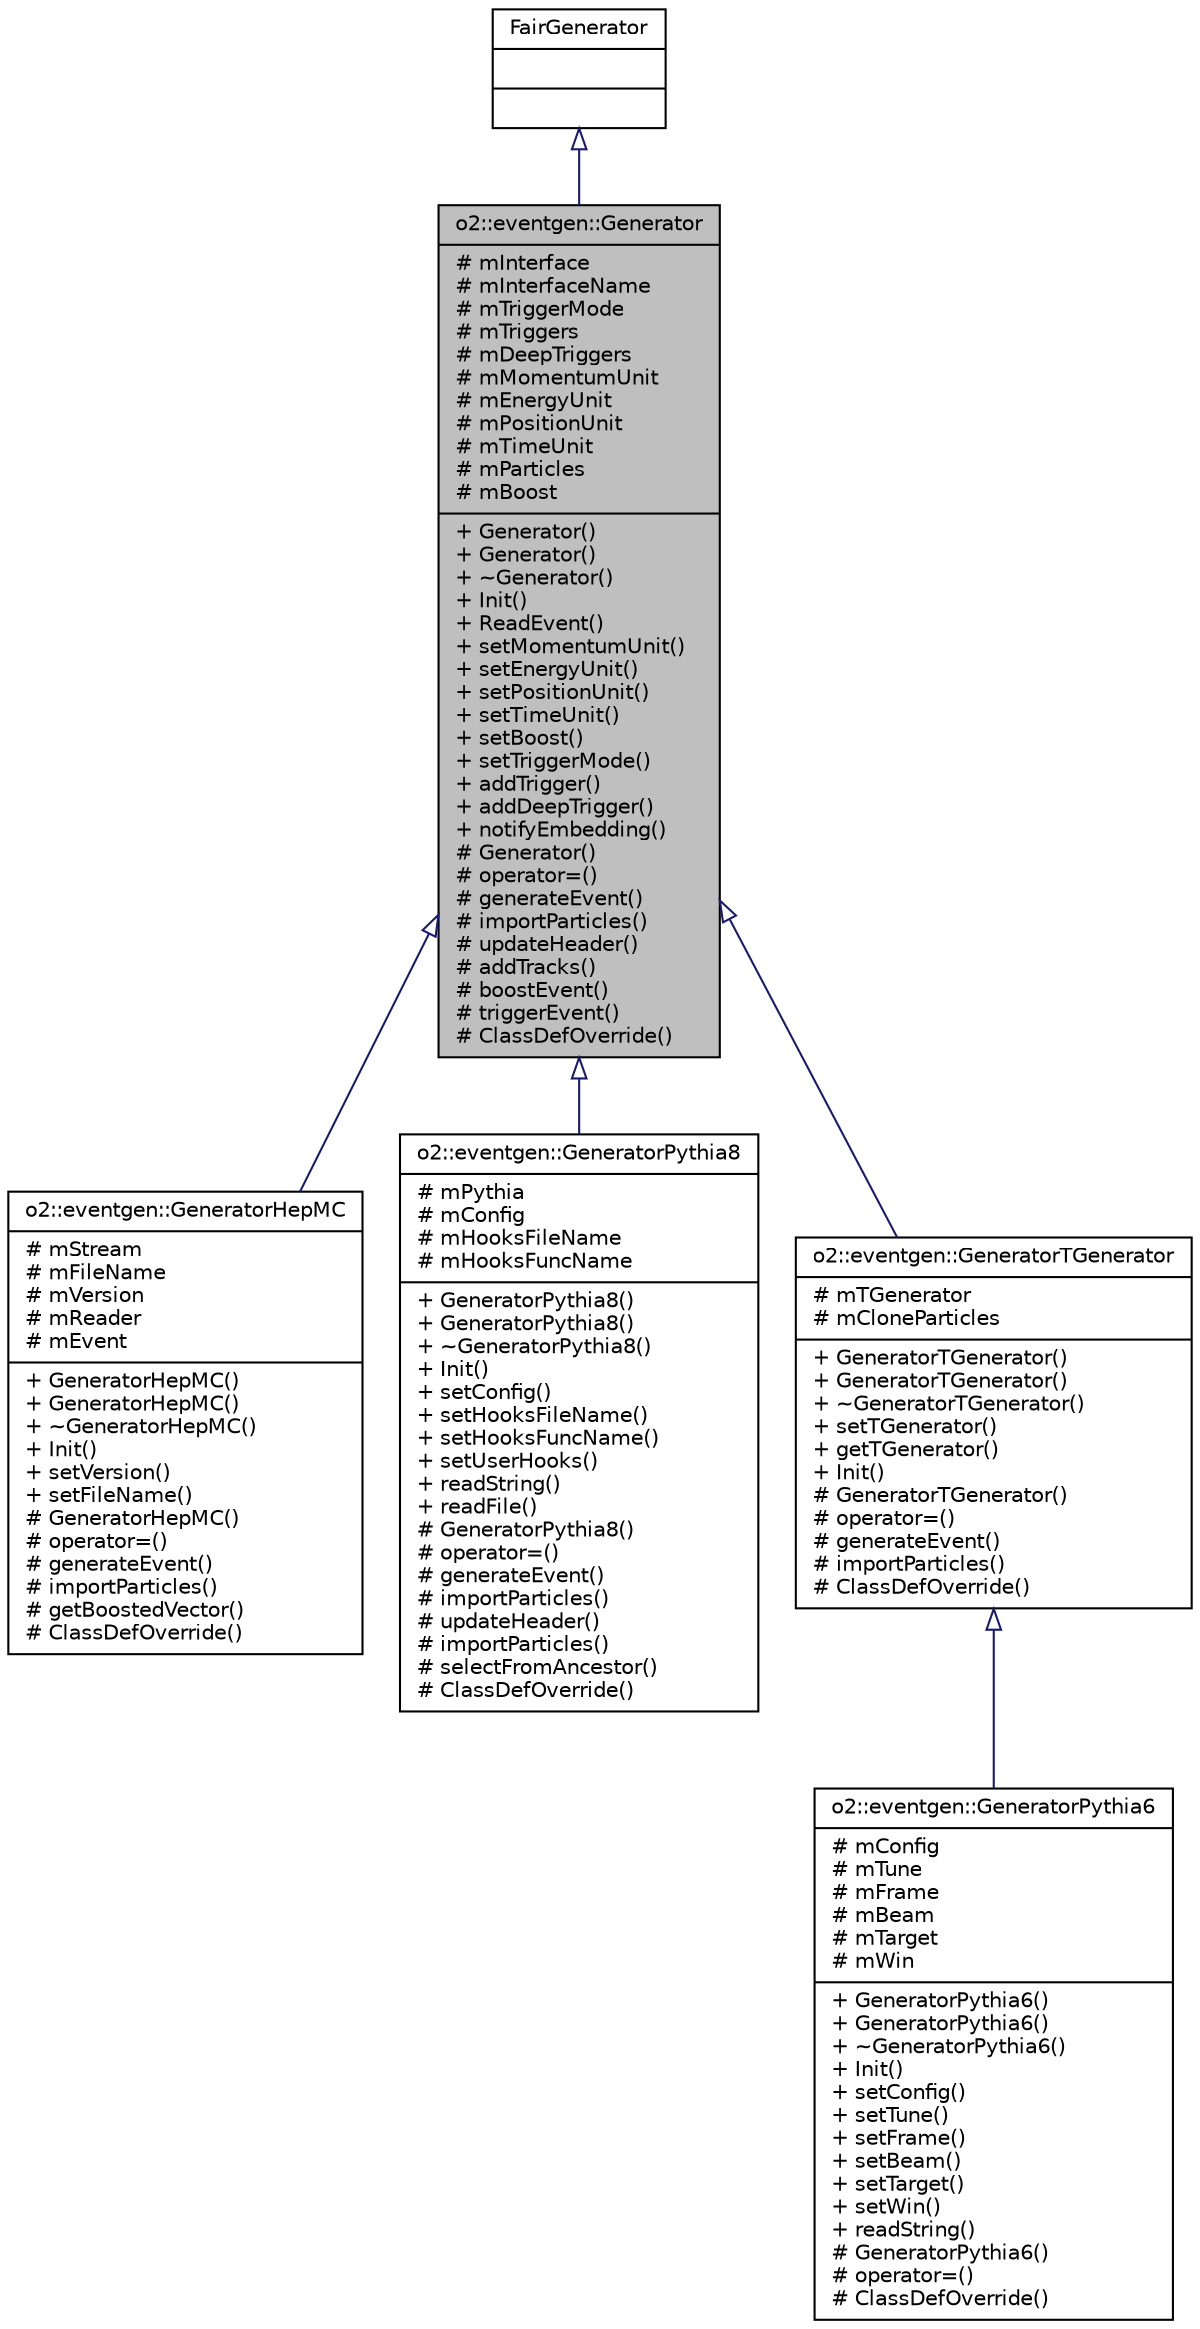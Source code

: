 digraph "o2::eventgen::Generator"
{
 // INTERACTIVE_SVG=YES
  bgcolor="transparent";
  edge [fontname="Helvetica",fontsize="10",labelfontname="Helvetica",labelfontsize="10"];
  node [fontname="Helvetica",fontsize="10",shape=record];
  Node0 [label="{o2::eventgen::Generator\n|# mInterface\l# mInterfaceName\l# mTriggerMode\l# mTriggers\l# mDeepTriggers\l# mMomentumUnit\l# mEnergyUnit\l# mPositionUnit\l# mTimeUnit\l# mParticles\l# mBoost\l|+ Generator()\l+ Generator()\l+ ~Generator()\l+ Init()\l+ ReadEvent()\l+ setMomentumUnit()\l+ setEnergyUnit()\l+ setPositionUnit()\l+ setTimeUnit()\l+ setBoost()\l+ setTriggerMode()\l+ addTrigger()\l+ addDeepTrigger()\l+ notifyEmbedding()\l# Generator()\l# operator=()\l# generateEvent()\l# importParticles()\l# updateHeader()\l# addTracks()\l# boostEvent()\l# triggerEvent()\l# ClassDefOverride()\l}",height=0.2,width=0.4,color="black", fillcolor="grey75", style="filled", fontcolor="black"];
  Node1 -> Node0 [dir="back",color="midnightblue",fontsize="10",style="solid",arrowtail="onormal",fontname="Helvetica"];
  Node1 [label="{FairGenerator\n||}",height=0.2,width=0.4,color="black",URL="$df/d40/classFairGenerator.html"];
  Node0 -> Node2 [dir="back",color="midnightblue",fontsize="10",style="solid",arrowtail="onormal",fontname="Helvetica"];
  Node2 [label="{o2::eventgen::GeneratorHepMC\n|# mStream\l# mFileName\l# mVersion\l# mReader\l# mEvent\l|+ GeneratorHepMC()\l+ GeneratorHepMC()\l+ ~GeneratorHepMC()\l+ Init()\l+ setVersion()\l+ setFileName()\l# GeneratorHepMC()\l# operator=()\l# generateEvent()\l# importParticles()\l# getBoostedVector()\l# ClassDefOverride()\l}",height=0.2,width=0.4,color="black",URL="$d4/d2f/classo2_1_1eventgen_1_1GeneratorHepMC.html"];
  Node0 -> Node3 [dir="back",color="midnightblue",fontsize="10",style="solid",arrowtail="onormal",fontname="Helvetica"];
  Node3 [label="{o2::eventgen::GeneratorPythia8\n|# mPythia\l# mConfig\l# mHooksFileName\l# mHooksFuncName\l|+ GeneratorPythia8()\l+ GeneratorPythia8()\l+ ~GeneratorPythia8()\l+ Init()\l+ setConfig()\l+ setHooksFileName()\l+ setHooksFuncName()\l+ setUserHooks()\l+ readString()\l+ readFile()\l# GeneratorPythia8()\l# operator=()\l# generateEvent()\l# importParticles()\l# updateHeader()\l# importParticles()\l# selectFromAncestor()\l# ClassDefOverride()\l}",height=0.2,width=0.4,color="black",URL="$d7/dce/classo2_1_1eventgen_1_1GeneratorPythia8.html"];
  Node0 -> Node4 [dir="back",color="midnightblue",fontsize="10",style="solid",arrowtail="onormal",fontname="Helvetica"];
  Node4 [label="{o2::eventgen::GeneratorTGenerator\n|# mTGenerator\l# mCloneParticles\l|+ GeneratorTGenerator()\l+ GeneratorTGenerator()\l+ ~GeneratorTGenerator()\l+ setTGenerator()\l+ getTGenerator()\l+ Init()\l# GeneratorTGenerator()\l# operator=()\l# generateEvent()\l# importParticles()\l# ClassDefOverride()\l}",height=0.2,width=0.4,color="black",URL="$d2/d82/classo2_1_1eventgen_1_1GeneratorTGenerator.html"];
  Node4 -> Node5 [dir="back",color="midnightblue",fontsize="10",style="solid",arrowtail="onormal",fontname="Helvetica"];
  Node5 [label="{o2::eventgen::GeneratorPythia6\n|# mConfig\l# mTune\l# mFrame\l# mBeam\l# mTarget\l# mWin\l|+ GeneratorPythia6()\l+ GeneratorPythia6()\l+ ~GeneratorPythia6()\l+ Init()\l+ setConfig()\l+ setTune()\l+ setFrame()\l+ setBeam()\l+ setTarget()\l+ setWin()\l+ readString()\l# GeneratorPythia6()\l# operator=()\l# ClassDefOverride()\l}",height=0.2,width=0.4,color="black",URL="$dc/d6e/classo2_1_1eventgen_1_1GeneratorPythia6.html"];
}
